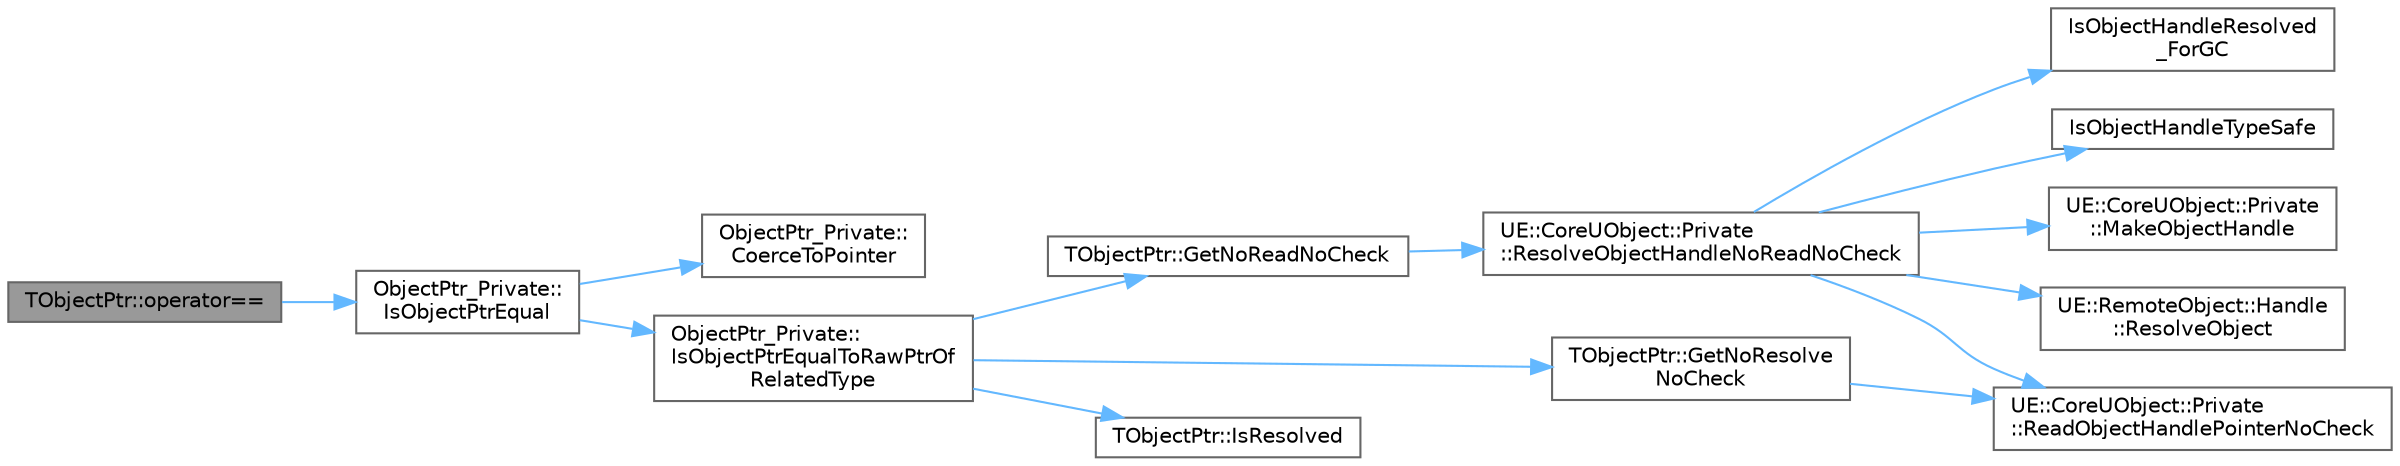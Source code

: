digraph "TObjectPtr::operator=="
{
 // INTERACTIVE_SVG=YES
 // LATEX_PDF_SIZE
  bgcolor="transparent";
  edge [fontname=Helvetica,fontsize=10,labelfontname=Helvetica,labelfontsize=10];
  node [fontname=Helvetica,fontsize=10,shape=box,height=0.2,width=0.4];
  rankdir="LR";
  Node1 [id="Node000001",label="TObjectPtr::operator==",height=0.2,width=0.4,color="gray40", fillcolor="grey60", style="filled", fontcolor="black",tooltip=" "];
  Node1 -> Node2 [id="edge1_Node000001_Node000002",color="steelblue1",style="solid",tooltip=" "];
  Node2 [id="Node000002",label="ObjectPtr_Private::\lIsObjectPtrEqual",height=0.2,width=0.4,color="grey40", fillcolor="white", style="filled",URL="$d6/de0/namespaceObjectPtr__Private.html#a1f3b4eb42bacc17a610867d9949d1f60",tooltip="Perform shallow equality check between a TObjectPtr and another (non TObjectPtr) type that we can coe..."];
  Node2 -> Node3 [id="edge2_Node000002_Node000003",color="steelblue1",style="solid",tooltip=" "];
  Node3 [id="Node000003",label="ObjectPtr_Private::\lCoerceToPointer",height=0.2,width=0.4,color="grey40", fillcolor="white", style="filled",URL="$d6/de0/namespaceObjectPtr__Private.html#ab67ddd4e57f3453125531ddbe457422b",tooltip="Coerce to pointer through implicit conversion to const T* (overload through less specific \"const T*\" ..."];
  Node2 -> Node4 [id="edge3_Node000002_Node000004",color="steelblue1",style="solid",tooltip=" "];
  Node4 [id="Node000004",label="ObjectPtr_Private::\lIsObjectPtrEqualToRawPtrOf\lRelatedType",height=0.2,width=0.4,color="grey40", fillcolor="white", style="filled",URL="$d6/de0/namespaceObjectPtr__Private.html#a779524baad498ef4fc770f67c20f59aa",tooltip=" "];
  Node4 -> Node5 [id="edge4_Node000004_Node000005",color="steelblue1",style="solid",tooltip=" "];
  Node5 [id="Node000005",label="TObjectPtr::GetNoReadNoCheck",height=0.2,width=0.4,color="grey40", fillcolor="white", style="filled",URL="$d4/d0b/structTObjectPtr.html#a2928f929dcd1bbb47449316dab3c5d74",tooltip=" "];
  Node5 -> Node6 [id="edge5_Node000005_Node000006",color="steelblue1",style="solid",tooltip=" "];
  Node6 [id="Node000006",label="UE::CoreUObject::Private\l::ResolveObjectHandleNoReadNoCheck",height=0.2,width=0.4,color="grey40", fillcolor="white", style="filled",URL="$d9/d98/namespaceUE_1_1CoreUObject_1_1Private.html#a18c4d0b8f8ffe60d4b750589d758d7c7",tooltip="Resolves an ObjectHandle without checking if already resolved."];
  Node6 -> Node7 [id="edge6_Node000006_Node000007",color="steelblue1",style="solid",tooltip=" "];
  Node7 [id="Node000007",label="IsObjectHandleResolved\l_ForGC",height=0.2,width=0.4,color="grey40", fillcolor="white", style="filled",URL="$de/d34/ObjectHandle_8h.html#a6bbeca8d1e9361ea5c9576864125ce90",tooltip=" "];
  Node6 -> Node8 [id="edge7_Node000006_Node000008",color="steelblue1",style="solid",tooltip=" "];
  Node8 [id="Node000008",label="IsObjectHandleTypeSafe",height=0.2,width=0.4,color="grey40", fillcolor="white", style="filled",URL="$de/d34/ObjectHandle_8h.html#a38f7811202ea40dd9b668b73bbe81e24",tooltip=" "];
  Node6 -> Node9 [id="edge8_Node000006_Node000009",color="steelblue1",style="solid",tooltip=" "];
  Node9 [id="Node000009",label="UE::CoreUObject::Private\l::MakeObjectHandle",height=0.2,width=0.4,color="grey40", fillcolor="white", style="filled",URL="$d9/d98/namespaceUE_1_1CoreUObject_1_1Private.html#a6ee32c4b54fd56c5edcc7468e45f68eb",tooltip="these functions are always defined regardless of UE_WITH_OBJECT_HANDLE_LATE_RESOLVE value"];
  Node6 -> Node10 [id="edge9_Node000006_Node000010",color="steelblue1",style="solid",tooltip=" "];
  Node10 [id="Node000010",label="UE::CoreUObject::Private\l::ReadObjectHandlePointerNoCheck",height=0.2,width=0.4,color="grey40", fillcolor="white", style="filled",URL="$d9/d98/namespaceUE_1_1CoreUObject_1_1Private.html#a05b42895ea5f93b9398be3e8cc061d3a",tooltip="Read the handle as a pointer without checking if it is resolved."];
  Node6 -> Node11 [id="edge10_Node000006_Node000011",color="steelblue1",style="solid",tooltip=" "];
  Node11 [id="Node000011",label="UE::RemoteObject::Handle\l::ResolveObject",height=0.2,width=0.4,color="grey40", fillcolor="white", style="filled",URL="$dc/d24/namespaceUE_1_1RemoteObject_1_1Handle.html#a63794e32c2ed473268264abdb5398d3a",tooltip="Resolves a remote object given its stub, aborting the active transaction if the object is unavailable..."];
  Node4 -> Node12 [id="edge11_Node000004_Node000012",color="steelblue1",style="solid",tooltip=" "];
  Node12 [id="Node000012",label="TObjectPtr::GetNoResolve\lNoCheck",height=0.2,width=0.4,color="grey40", fillcolor="white", style="filled",URL="$d4/d0b/structTObjectPtr.html#a2058ee36793c5adeff78a14024e0e9c1",tooltip=" "];
  Node12 -> Node10 [id="edge12_Node000012_Node000010",color="steelblue1",style="solid",tooltip=" "];
  Node4 -> Node13 [id="edge13_Node000004_Node000013",color="steelblue1",style="solid",tooltip=" "];
  Node13 [id="Node000013",label="TObjectPtr::IsResolved",height=0.2,width=0.4,color="grey40", fillcolor="white", style="filled",URL="$d4/d0b/structTObjectPtr.html#a05072c9f9849aff0f653a788fcfc0d4a",tooltip=" "];
}
